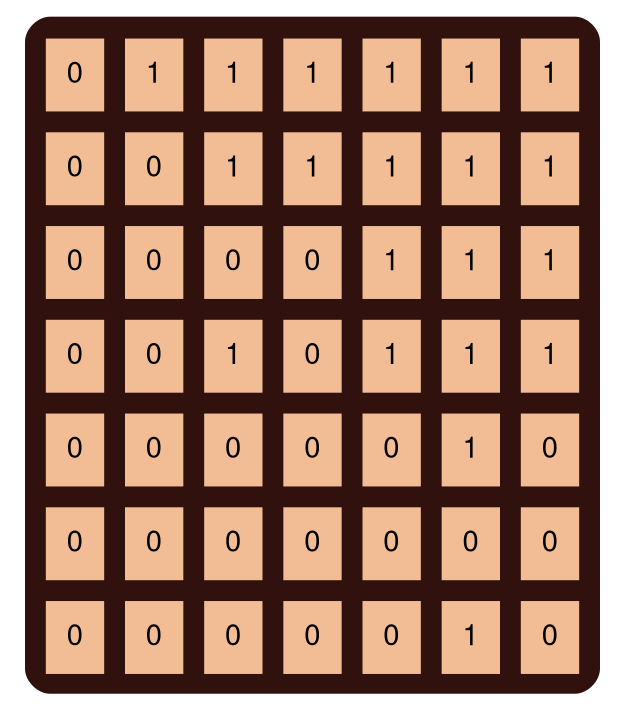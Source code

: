 digraph G {
  fontname="Helvetica,Arial,sans-serif" 
node [fontname="Helvetica,Arial,sans-serif"] 
edge [fontname="Helvetica,Arial,sans-serif"]a0 [shape=none label=<
<TABLE border="0" cellspacing="10" cellpadding="10" style="rounded" bgcolor="#30110d" gradientangle="315">

<TR>
	<TD bgcolor="#f2bc94">0</TD>
	<TD bgcolor="#f2bc94">1</TD>
	<TD bgcolor="#f2bc94">1</TD>
	<TD bgcolor="#f2bc94">1</TD>
	<TD bgcolor="#f2bc94">1</TD>
	<TD bgcolor="#f2bc94">1</TD>
	<TD bgcolor="#f2bc94">1</TD>
</TR>

<TR>
	<TD bgcolor="#f2bc94">0</TD>
	<TD bgcolor="#f2bc94">0</TD>
	<TD bgcolor="#f2bc94">1</TD>
	<TD bgcolor="#f2bc94">1</TD>
	<TD bgcolor="#f2bc94">1</TD>
	<TD bgcolor="#f2bc94">1</TD>
	<TD bgcolor="#f2bc94">1</TD>
</TR>

<TR>
	<TD bgcolor="#f2bc94">0</TD>
	<TD bgcolor="#f2bc94">0</TD>
	<TD bgcolor="#f2bc94">0</TD>
	<TD bgcolor="#f2bc94">0</TD>
	<TD bgcolor="#f2bc94">1</TD>
	<TD bgcolor="#f2bc94">1</TD>
	<TD bgcolor="#f2bc94">1</TD>
</TR>

<TR>
	<TD bgcolor="#f2bc94">0</TD>
	<TD bgcolor="#f2bc94">0</TD>
	<TD bgcolor="#f2bc94">1</TD>
	<TD bgcolor="#f2bc94">0</TD>
	<TD bgcolor="#f2bc94">1</TD>
	<TD bgcolor="#f2bc94">1</TD>
	<TD bgcolor="#f2bc94">1</TD>
</TR>

<TR>
	<TD bgcolor="#f2bc94">0</TD>
	<TD bgcolor="#f2bc94">0</TD>
	<TD bgcolor="#f2bc94">0</TD>
	<TD bgcolor="#f2bc94">0</TD>
	<TD bgcolor="#f2bc94">0</TD>
	<TD bgcolor="#f2bc94">1</TD>
	<TD bgcolor="#f2bc94">0</TD>
</TR>

<TR>
	<TD bgcolor="#f2bc94">0</TD>
	<TD bgcolor="#f2bc94">0</TD>
	<TD bgcolor="#f2bc94">0</TD>
	<TD bgcolor="#f2bc94">0</TD>
	<TD bgcolor="#f2bc94">0</TD>
	<TD bgcolor="#f2bc94">0</TD>
	<TD bgcolor="#f2bc94">0</TD>
</TR>

<TR>
	<TD bgcolor="#f2bc94">0</TD>
	<TD bgcolor="#f2bc94">0</TD>
	<TD bgcolor="#f2bc94">0</TD>
	<TD bgcolor="#f2bc94">0</TD>
	<TD bgcolor="#f2bc94">0</TD>
	<TD bgcolor="#f2bc94">1</TD>
	<TD bgcolor="#f2bc94">0</TD>
</TR>
</TABLE>>];}